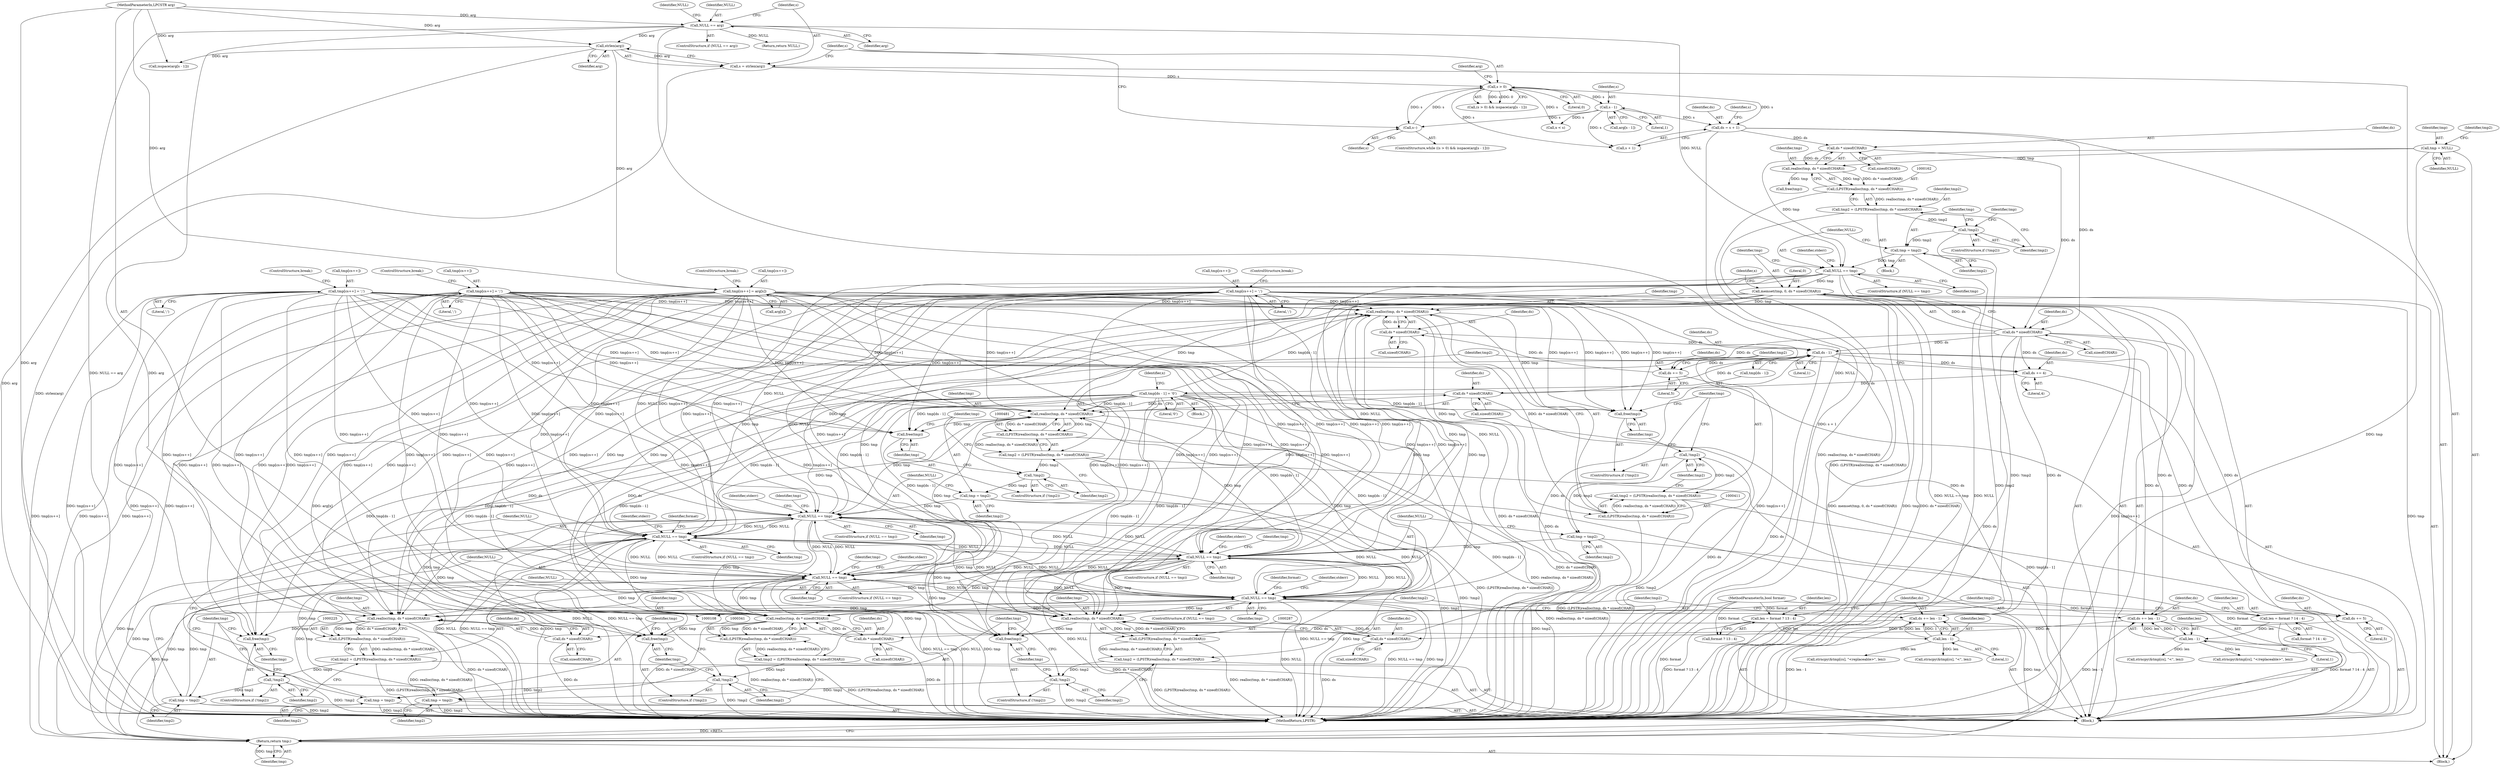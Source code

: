 digraph "0_FreeRDP_fc80ab45621bd966f70594c0b7393ec005a94007@API" {
"1000412" [label="(Call,realloc(tmp, ds * sizeof(CHAR)))"];
"1000539" [label="(Call,tmp[cs++] = arg[x])"];
"1000136" [label="(Call,strlen(arg))"];
"1000129" [label="(Call,NULL == arg)"];
"1000109" [label="(MethodParameterIn,LPCSTR arg)"];
"1000397" [label="(Call,tmp[cs++] = ';')"];
"1000467" [label="(Call,tmp[cs++] = ';')"];
"1000188" [label="(Call,memset(tmp, 0, ds * sizeof(CHAR)))"];
"1000178" [label="(Call,NULL == tmp)"];
"1000113" [label="(Call,tmp = NULL)"];
"1000174" [label="(Call,tmp = tmp2)"];
"1000170" [label="(Call,!tmp2)"];
"1000159" [label="(Call,tmp2 = (LPSTR)realloc(tmp, ds * sizeof(CHAR)))"];
"1000161" [label="(Call,(LPSTR)realloc(tmp, ds * sizeof(CHAR)))"];
"1000163" [label="(Call,realloc(tmp, ds * sizeof(CHAR)))"];
"1000165" [label="(Call,ds * sizeof(CHAR))"];
"1000151" [label="(Call,ds = s + 1)"];
"1000140" [label="(Call,s > 0)"];
"1000134" [label="(Call,s = strlen(arg))"];
"1000149" [label="(Call,s--)"];
"1000146" [label="(Call,s - 1)"];
"1000191" [label="(Call,ds * sizeof(CHAR))"];
"1000303" [label="(Call,NULL == tmp)"];
"1000427" [label="(Call,NULL == tmp)"];
"1000357" [label="(Call,NULL == tmp)"];
"1000241" [label="(Call,NULL == tmp)"];
"1000497" [label="(Call,NULL == tmp)"];
"1000493" [label="(Call,tmp = tmp2)"];
"1000489" [label="(Call,!tmp2)"];
"1000478" [label="(Call,tmp2 = (LPSTR)realloc(tmp, ds * sizeof(CHAR)))"];
"1000480" [label="(Call,(LPSTR)realloc(tmp, ds * sizeof(CHAR)))"];
"1000482" [label="(Call,realloc(tmp, ds * sizeof(CHAR)))"];
"1000531" [label="(Call,tmp[cs++] = ';')"];
"1000548" [label="(Call,tmp[ds - 1] = '\0')"];
"1000484" [label="(Call,ds * sizeof(CHAR))"];
"1000475" [label="(Call,ds += 4)"];
"1000551" [label="(Call,ds - 1)"];
"1000290" [label="(Call,ds * sizeof(CHAR))"];
"1000279" [label="(Call,ds += len - 1)"];
"1000281" [label="(Call,len - 1)"];
"1000273" [label="(Call,len = format ? 14 : 4)"];
"1000110" [label="(MethodParameterIn,bool format)"];
"1000228" [label="(Call,ds * sizeof(CHAR))"];
"1000217" [label="(Call,ds += len - 1)"];
"1000219" [label="(Call,len - 1)"];
"1000211" [label="(Call,len = format ? 13 : 4)"];
"1000414" [label="(Call,ds * sizeof(CHAR))"];
"1000405" [label="(Call,ds += 5)"];
"1000344" [label="(Call,ds * sizeof(CHAR))"];
"1000335" [label="(Call,ds += 5)"];
"1000237" [label="(Call,tmp = tmp2)"];
"1000233" [label="(Call,!tmp2)"];
"1000222" [label="(Call,tmp2 = (LPSTR)realloc(tmp, ds * sizeof(CHAR)))"];
"1000224" [label="(Call,(LPSTR)realloc(tmp, ds * sizeof(CHAR)))"];
"1000226" [label="(Call,realloc(tmp, ds * sizeof(CHAR)))"];
"1000353" [label="(Call,tmp = tmp2)"];
"1000349" [label="(Call,!tmp2)"];
"1000338" [label="(Call,tmp2 = (LPSTR)realloc(tmp, ds * sizeof(CHAR)))"];
"1000340" [label="(Call,(LPSTR)realloc(tmp, ds * sizeof(CHAR)))"];
"1000342" [label="(Call,realloc(tmp, ds * sizeof(CHAR)))"];
"1000423" [label="(Call,tmp = tmp2)"];
"1000419" [label="(Call,!tmp2)"];
"1000408" [label="(Call,tmp2 = (LPSTR)realloc(tmp, ds * sizeof(CHAR)))"];
"1000410" [label="(Call,(LPSTR)realloc(tmp, ds * sizeof(CHAR)))"];
"1000412" [label="(Call,realloc(tmp, ds * sizeof(CHAR)))"];
"1000299" [label="(Call,tmp = tmp2)"];
"1000295" [label="(Call,!tmp2)"];
"1000284" [label="(Call,tmp2 = (LPSTR)realloc(tmp, ds * sizeof(CHAR)))"];
"1000286" [label="(Call,(LPSTR)realloc(tmp, ds * sizeof(CHAR)))"];
"1000288" [label="(Call,realloc(tmp, ds * sizeof(CHAR)))"];
"1000421" [label="(Call,free(tmp))"];
"1000555" [label="(Return,return tmp;)"];
"1000491" [label="(Call,free(tmp))"];
"1000351" [label="(Call,free(tmp))"];
"1000297" [label="(Call,free(tmp))"];
"1000235" [label="(Call,free(tmp))"];
"1000283" [label="(Literal,1)"];
"1000133" [label="(Identifier,NULL)"];
"1000204" [label="(Block,)"];
"1000224" [label="(Call,(LPSTR)realloc(tmp, ds * sizeof(CHAR)))"];
"1000227" [label="(Identifier,tmp)"];
"1000177" [label="(ControlStructure,if (NULL == tmp))"];
"1000241" [label="(Call,NULL == tmp)"];
"1000226" [label="(Call,realloc(tmp, ds * sizeof(CHAR)))"];
"1000359" [label="(Identifier,tmp)"];
"1000275" [label="(Call,format ? 14 : 4)"];
"1000491" [label="(Call,free(tmp))"];
"1000137" [label="(Identifier,arg)"];
"1000279" [label="(Call,ds += len - 1)"];
"1000544" [label="(Call,arg[x])"];
"1000420" [label="(Identifier,tmp2)"];
"1000134" [label="(Call,s = strlen(arg))"];
"1000118" [label="(Identifier,tmp2)"];
"1000252" [label="(Identifier,format)"];
"1000536" [label="(Literal,';')"];
"1000416" [label="(Call,sizeof(CHAR))"];
"1000203" [label="(Identifier,x)"];
"1000492" [label="(Identifier,tmp)"];
"1000406" [label="(Identifier,ds)"];
"1000166" [label="(Identifier,ds)"];
"1000484" [label="(Call,ds * sizeof(CHAR))"];
"1000552" [label="(Identifier,ds)"];
"1000357" [label="(Call,NULL == tmp)"];
"1000335" [label="(Call,ds += 5)"];
"1000129" [label="(Call,NULL == arg)"];
"1000369" [label="(Identifier,tmp)"];
"1000547" [label="(ControlStructure,break;)"];
"1000183" [label="(Identifier,stderr)"];
"1000472" [label="(Literal,';')"];
"1000498" [label="(Identifier,NULL)"];
"1000302" [label="(ControlStructure,if (NULL == tmp))"];
"1000428" [label="(Identifier,NULL)"];
"1000548" [label="(Call,tmp[ds - 1] = '\0')"];
"1000213" [label="(Call,format ? 13 : 4)"];
"1000233" [label="(Call,!tmp2)"];
"1000135" [label="(Identifier,s)"];
"1000405" [label="(Call,ds += 5)"];
"1000301" [label="(Identifier,tmp2)"];
"1000432" [label="(Identifier,stderr)"];
"1000473" [label="(ControlStructure,break;)"];
"1000139" [label="(Call,(s > 0) && isspace(arg[s - 1]))"];
"1000553" [label="(Literal,1)"];
"1000175" [label="(Identifier,tmp)"];
"1000497" [label="(Call,NULL == tmp)"];
"1000362" [label="(Identifier,stderr)"];
"1000180" [label="(Identifier,tmp)"];
"1000298" [label="(Identifier,tmp)"];
"1000297" [label="(Call,free(tmp))"];
"1000109" [label="(MethodParameterIn,LPCSTR arg)"];
"1000132" [label="(Return,return NULL;)"];
"1000308" [label="(Identifier,stderr)"];
"1000188" [label="(Call,memset(tmp, 0, ds * sizeof(CHAR)))"];
"1000172" [label="(Call,free(tmp))"];
"1000426" [label="(ControlStructure,if (NULL == tmp))"];
"1000246" [label="(Identifier,stderr)"];
"1000179" [label="(Identifier,NULL)"];
"1000486" [label="(Call,sizeof(CHAR))"];
"1000355" [label="(Identifier,tmp2)"];
"1000131" [label="(Identifier,arg)"];
"1000222" [label="(Call,tmp2 = (LPSTR)realloc(tmp, ds * sizeof(CHAR)))"];
"1000339" [label="(Identifier,tmp2)"];
"1000199" [label="(Call,x < s)"];
"1000423" [label="(Call,tmp = tmp2)"];
"1000165" [label="(Call,ds * sizeof(CHAR))"];
"1000209" [label="(Block,)"];
"1000173" [label="(Identifier,tmp)"];
"1000299" [label="(Call,tmp = tmp2)"];
"1000496" [label="(ControlStructure,if (NULL == tmp))"];
"1000336" [label="(Identifier,ds)"];
"1000418" [label="(ControlStructure,if (!tmp2))"];
"1000480" [label="(Call,(LPSTR)realloc(tmp, ds * sizeof(CHAR)))"];
"1000286" [label="(Call,(LPSTR)realloc(tmp, ds * sizeof(CHAR)))"];
"1000152" [label="(Identifier,ds)"];
"1000253" [label="(Call,strncpy(&tmp[cs], \"<replaceable>\", len))"];
"1000115" [label="(Identifier,NULL)"];
"1000424" [label="(Identifier,tmp)"];
"1000212" [label="(Identifier,len)"];
"1000230" [label="(Call,sizeof(CHAR))"];
"1000429" [label="(Identifier,tmp)"];
"1000159" [label="(Call,tmp2 = (LPSTR)realloc(tmp, ds * sizeof(CHAR)))"];
"1000191" [label="(Call,ds * sizeof(CHAR))"];
"1000140" [label="(Call,s > 0)"];
"1000439" [label="(Identifier,tmp)"];
"1000537" [label="(ControlStructure,break;)"];
"1000261" [label="(Call,strncpy(&tmp[cs], \"&lt;\", len))"];
"1000217" [label="(Call,ds += len - 1)"];
"1000485" [label="(Identifier,ds)"];
"1000138" [label="(ControlStructure,while ((s > 0) && isspace(arg[s - 1])))"];
"1000157" [label="(Identifier,s)"];
"1000554" [label="(Literal,'\0')"];
"1000415" [label="(Identifier,ds)"];
"1000410" [label="(Call,(LPSTR)realloc(tmp, ds * sizeof(CHAR)))"];
"1000144" [label="(Call,arg[s - 1])"];
"1000229" [label="(Identifier,ds)"];
"1000345" [label="(Identifier,ds)"];
"1000419" [label="(Call,!tmp2)"];
"1000189" [label="(Identifier,tmp)"];
"1000555" [label="(Return,return tmp;)"];
"1000235" [label="(Call,free(tmp))"];
"1000323" [label="(Call,strncpy(&tmp[cs], \"&lt;\", len))"];
"1000352" [label="(Identifier,tmp)"];
"1000242" [label="(Identifier,NULL)"];
"1000284" [label="(Call,tmp2 = (LPSTR)realloc(tmp, ds * sizeof(CHAR)))"];
"1000282" [label="(Identifier,len)"];
"1000148" [label="(Literal,1)"];
"1000228" [label="(Call,ds * sizeof(CHAR))"];
"1000153" [label="(Call,s + 1)"];
"1000350" [label="(Identifier,tmp2)"];
"1000303" [label="(Call,NULL == tmp)"];
"1000300" [label="(Identifier,tmp)"];
"1000412" [label="(Call,realloc(tmp, ds * sizeof(CHAR)))"];
"1000232" [label="(ControlStructure,if (!tmp2))"];
"1000305" [label="(Identifier,tmp)"];
"1000549" [label="(Call,tmp[ds - 1])"];
"1000427" [label="(Call,NULL == tmp)"];
"1000540" [label="(Call,tmp[cs++])"];
"1000151" [label="(Call,ds = s + 1)"];
"1000169" [label="(ControlStructure,if (!tmp2))"];
"1000493" [label="(Call,tmp = tmp2)"];
"1000143" [label="(Call,isspace(arg[s - 1]))"];
"1000190" [label="(Literal,0)"];
"1000161" [label="(Call,(LPSTR)realloc(tmp, ds * sizeof(CHAR)))"];
"1000532" [label="(Call,tmp[cs++])"];
"1000409" [label="(Identifier,tmp2)"];
"1000114" [label="(Identifier,tmp)"];
"1000488" [label="(ControlStructure,if (!tmp2))"];
"1000476" [label="(Identifier,ds)"];
"1000499" [label="(Identifier,tmp)"];
"1000291" [label="(Identifier,ds)"];
"1000285" [label="(Identifier,tmp2)"];
"1000141" [label="(Identifier,s)"];
"1000343" [label="(Identifier,tmp)"];
"1000342" [label="(Call,realloc(tmp, ds * sizeof(CHAR)))"];
"1000314" [label="(Identifier,format)"];
"1000557" [label="(MethodReturn,LPSTR)"];
"1000337" [label="(Literal,5)"];
"1000142" [label="(Literal,0)"];
"1000292" [label="(Call,sizeof(CHAR))"];
"1000110" [label="(MethodParameterIn,bool format)"];
"1000489" [label="(Call,!tmp2)"];
"1000240" [label="(ControlStructure,if (NULL == tmp))"];
"1000344" [label="(Call,ds * sizeof(CHAR))"];
"1000531" [label="(Call,tmp[cs++] = ';')"];
"1000315" [label="(Call,strncpy(&tmp[cs], \"</replaceable>\", len))"];
"1000211" [label="(Call,len = format ? 13 : 4)"];
"1000197" [label="(Identifier,x)"];
"1000475" [label="(Call,ds += 4)"];
"1000234" [label="(Identifier,tmp2)"];
"1000468" [label="(Call,tmp[cs++])"];
"1000176" [label="(Identifier,tmp2)"];
"1000478" [label="(Call,tmp2 = (LPSTR)realloc(tmp, ds * sizeof(CHAR)))"];
"1000407" [label="(Literal,5)"];
"1000170" [label="(Call,!tmp2)"];
"1000146" [label="(Call,s - 1)"];
"1000351" [label="(Call,free(tmp))"];
"1000290" [label="(Call,ds * sizeof(CHAR))"];
"1000494" [label="(Identifier,tmp)"];
"1000490" [label="(Identifier,tmp2)"];
"1000483" [label="(Identifier,tmp)"];
"1000158" [label="(Block,)"];
"1000346" [label="(Call,sizeof(CHAR))"];
"1000502" [label="(Identifier,stderr)"];
"1000479" [label="(Identifier,tmp2)"];
"1000163" [label="(Call,realloc(tmp, ds * sizeof(CHAR)))"];
"1000149" [label="(Call,s--)"];
"1000238" [label="(Identifier,tmp)"];
"1000539" [label="(Call,tmp[cs++] = arg[x])"];
"1000349" [label="(Call,!tmp2)"];
"1000223" [label="(Identifier,tmp2)"];
"1000304" [label="(Identifier,NULL)"];
"1000467" [label="(Call,tmp[cs++] = ';')"];
"1000495" [label="(Identifier,tmp2)"];
"1000147" [label="(Identifier,s)"];
"1000193" [label="(Call,sizeof(CHAR))"];
"1000414" [label="(Call,ds * sizeof(CHAR))"];
"1000294" [label="(ControlStructure,if (!tmp2))"];
"1000288" [label="(Call,realloc(tmp, ds * sizeof(CHAR)))"];
"1000338" [label="(Call,tmp2 = (LPSTR)realloc(tmp, ds * sizeof(CHAR)))"];
"1000192" [label="(Identifier,ds)"];
"1000289" [label="(Identifier,tmp)"];
"1000239" [label="(Identifier,tmp2)"];
"1000477" [label="(Literal,4)"];
"1000280" [label="(Identifier,ds)"];
"1000128" [label="(ControlStructure,if (NULL == arg))"];
"1000348" [label="(ControlStructure,if (!tmp2))"];
"1000220" [label="(Identifier,len)"];
"1000150" [label="(Identifier,s)"];
"1000218" [label="(Identifier,ds)"];
"1000509" [label="(Identifier,tmp)"];
"1000295" [label="(Call,!tmp2)"];
"1000296" [label="(Identifier,tmp2)"];
"1000354" [label="(Identifier,tmp)"];
"1000164" [label="(Identifier,tmp)"];
"1000174" [label="(Call,tmp = tmp2)"];
"1000219" [label="(Call,len - 1)"];
"1000145" [label="(Identifier,arg)"];
"1000171" [label="(Identifier,tmp2)"];
"1000408" [label="(Call,tmp2 = (LPSTR)realloc(tmp, ds * sizeof(CHAR)))"];
"1000397" [label="(Call,tmp[cs++] = ';')"];
"1000130" [label="(Identifier,NULL)"];
"1000178" [label="(Call,NULL == tmp)"];
"1000281" [label="(Call,len - 1)"];
"1000402" [label="(Literal,';')"];
"1000236" [label="(Identifier,tmp)"];
"1000413" [label="(Identifier,tmp)"];
"1000273" [label="(Call,len = format ? 14 : 4)"];
"1000356" [label="(ControlStructure,if (NULL == tmp))"];
"1000111" [label="(Block,)"];
"1000358" [label="(Identifier,NULL)"];
"1000221" [label="(Literal,1)"];
"1000425" [label="(Identifier,tmp2)"];
"1000237" [label="(Call,tmp = tmp2)"];
"1000482" [label="(Call,realloc(tmp, ds * sizeof(CHAR)))"];
"1000551" [label="(Call,ds - 1)"];
"1000556" [label="(Identifier,tmp)"];
"1000113" [label="(Call,tmp = NULL)"];
"1000243" [label="(Identifier,tmp)"];
"1000340" [label="(Call,(LPSTR)realloc(tmp, ds * sizeof(CHAR)))"];
"1000421" [label="(Call,free(tmp))"];
"1000398" [label="(Call,tmp[cs++])"];
"1000422" [label="(Identifier,tmp)"];
"1000160" [label="(Identifier,tmp2)"];
"1000353" [label="(Call,tmp = tmp2)"];
"1000167" [label="(Call,sizeof(CHAR))"];
"1000403" [label="(ControlStructure,break;)"];
"1000274" [label="(Identifier,len)"];
"1000136" [label="(Call,strlen(arg))"];
"1000412" -> "1000410"  [label="AST: "];
"1000412" -> "1000414"  [label="CFG: "];
"1000413" -> "1000412"  [label="AST: "];
"1000414" -> "1000412"  [label="AST: "];
"1000410" -> "1000412"  [label="CFG: "];
"1000412" -> "1000557"  [label="DDG: ds * sizeof(CHAR)"];
"1000412" -> "1000410"  [label="DDG: tmp"];
"1000412" -> "1000410"  [label="DDG: ds * sizeof(CHAR)"];
"1000539" -> "1000412"  [label="DDG: tmp[cs++]"];
"1000397" -> "1000412"  [label="DDG: tmp[cs++]"];
"1000467" -> "1000412"  [label="DDG: tmp[cs++]"];
"1000188" -> "1000412"  [label="DDG: tmp"];
"1000303" -> "1000412"  [label="DDG: tmp"];
"1000497" -> "1000412"  [label="DDG: tmp"];
"1000427" -> "1000412"  [label="DDG: tmp"];
"1000241" -> "1000412"  [label="DDG: tmp"];
"1000357" -> "1000412"  [label="DDG: tmp"];
"1000531" -> "1000412"  [label="DDG: tmp[cs++]"];
"1000548" -> "1000412"  [label="DDG: tmp[ds - 1]"];
"1000414" -> "1000412"  [label="DDG: ds"];
"1000412" -> "1000421"  [label="DDG: tmp"];
"1000539" -> "1000209"  [label="AST: "];
"1000539" -> "1000544"  [label="CFG: "];
"1000540" -> "1000539"  [label="AST: "];
"1000544" -> "1000539"  [label="AST: "];
"1000547" -> "1000539"  [label="CFG: "];
"1000539" -> "1000557"  [label="DDG: tmp[cs++]"];
"1000539" -> "1000557"  [label="DDG: arg[x]"];
"1000539" -> "1000226"  [label="DDG: tmp[cs++]"];
"1000539" -> "1000235"  [label="DDG: tmp[cs++]"];
"1000539" -> "1000241"  [label="DDG: tmp[cs++]"];
"1000539" -> "1000288"  [label="DDG: tmp[cs++]"];
"1000539" -> "1000297"  [label="DDG: tmp[cs++]"];
"1000539" -> "1000303"  [label="DDG: tmp[cs++]"];
"1000539" -> "1000342"  [label="DDG: tmp[cs++]"];
"1000539" -> "1000351"  [label="DDG: tmp[cs++]"];
"1000539" -> "1000357"  [label="DDG: tmp[cs++]"];
"1000539" -> "1000421"  [label="DDG: tmp[cs++]"];
"1000539" -> "1000427"  [label="DDG: tmp[cs++]"];
"1000539" -> "1000482"  [label="DDG: tmp[cs++]"];
"1000539" -> "1000491"  [label="DDG: tmp[cs++]"];
"1000539" -> "1000497"  [label="DDG: tmp[cs++]"];
"1000136" -> "1000539"  [label="DDG: arg"];
"1000109" -> "1000539"  [label="DDG: arg"];
"1000539" -> "1000555"  [label="DDG: tmp[cs++]"];
"1000136" -> "1000134"  [label="AST: "];
"1000136" -> "1000137"  [label="CFG: "];
"1000137" -> "1000136"  [label="AST: "];
"1000134" -> "1000136"  [label="CFG: "];
"1000136" -> "1000557"  [label="DDG: arg"];
"1000136" -> "1000134"  [label="DDG: arg"];
"1000129" -> "1000136"  [label="DDG: arg"];
"1000109" -> "1000136"  [label="DDG: arg"];
"1000136" -> "1000143"  [label="DDG: arg"];
"1000129" -> "1000128"  [label="AST: "];
"1000129" -> "1000131"  [label="CFG: "];
"1000130" -> "1000129"  [label="AST: "];
"1000131" -> "1000129"  [label="AST: "];
"1000133" -> "1000129"  [label="CFG: "];
"1000135" -> "1000129"  [label="CFG: "];
"1000129" -> "1000557"  [label="DDG: NULL"];
"1000129" -> "1000557"  [label="DDG: NULL == arg"];
"1000129" -> "1000557"  [label="DDG: arg"];
"1000109" -> "1000129"  [label="DDG: arg"];
"1000129" -> "1000132"  [label="DDG: NULL"];
"1000129" -> "1000178"  [label="DDG: NULL"];
"1000109" -> "1000108"  [label="AST: "];
"1000109" -> "1000557"  [label="DDG: arg"];
"1000109" -> "1000143"  [label="DDG: arg"];
"1000397" -> "1000209"  [label="AST: "];
"1000397" -> "1000402"  [label="CFG: "];
"1000398" -> "1000397"  [label="AST: "];
"1000402" -> "1000397"  [label="AST: "];
"1000403" -> "1000397"  [label="CFG: "];
"1000397" -> "1000557"  [label="DDG: tmp[cs++]"];
"1000397" -> "1000226"  [label="DDG: tmp[cs++]"];
"1000397" -> "1000235"  [label="DDG: tmp[cs++]"];
"1000397" -> "1000241"  [label="DDG: tmp[cs++]"];
"1000397" -> "1000288"  [label="DDG: tmp[cs++]"];
"1000397" -> "1000297"  [label="DDG: tmp[cs++]"];
"1000397" -> "1000303"  [label="DDG: tmp[cs++]"];
"1000397" -> "1000342"  [label="DDG: tmp[cs++]"];
"1000397" -> "1000351"  [label="DDG: tmp[cs++]"];
"1000397" -> "1000357"  [label="DDG: tmp[cs++]"];
"1000397" -> "1000421"  [label="DDG: tmp[cs++]"];
"1000397" -> "1000427"  [label="DDG: tmp[cs++]"];
"1000397" -> "1000482"  [label="DDG: tmp[cs++]"];
"1000397" -> "1000491"  [label="DDG: tmp[cs++]"];
"1000397" -> "1000497"  [label="DDG: tmp[cs++]"];
"1000397" -> "1000555"  [label="DDG: tmp[cs++]"];
"1000467" -> "1000209"  [label="AST: "];
"1000467" -> "1000472"  [label="CFG: "];
"1000468" -> "1000467"  [label="AST: "];
"1000472" -> "1000467"  [label="AST: "];
"1000473" -> "1000467"  [label="CFG: "];
"1000467" -> "1000557"  [label="DDG: tmp[cs++]"];
"1000467" -> "1000226"  [label="DDG: tmp[cs++]"];
"1000467" -> "1000235"  [label="DDG: tmp[cs++]"];
"1000467" -> "1000241"  [label="DDG: tmp[cs++]"];
"1000467" -> "1000288"  [label="DDG: tmp[cs++]"];
"1000467" -> "1000297"  [label="DDG: tmp[cs++]"];
"1000467" -> "1000303"  [label="DDG: tmp[cs++]"];
"1000467" -> "1000342"  [label="DDG: tmp[cs++]"];
"1000467" -> "1000351"  [label="DDG: tmp[cs++]"];
"1000467" -> "1000357"  [label="DDG: tmp[cs++]"];
"1000467" -> "1000421"  [label="DDG: tmp[cs++]"];
"1000467" -> "1000427"  [label="DDG: tmp[cs++]"];
"1000467" -> "1000482"  [label="DDG: tmp[cs++]"];
"1000467" -> "1000491"  [label="DDG: tmp[cs++]"];
"1000467" -> "1000497"  [label="DDG: tmp[cs++]"];
"1000467" -> "1000555"  [label="DDG: tmp[cs++]"];
"1000188" -> "1000111"  [label="AST: "];
"1000188" -> "1000191"  [label="CFG: "];
"1000189" -> "1000188"  [label="AST: "];
"1000190" -> "1000188"  [label="AST: "];
"1000191" -> "1000188"  [label="AST: "];
"1000197" -> "1000188"  [label="CFG: "];
"1000188" -> "1000557"  [label="DDG: memset(tmp, 0, ds * sizeof(CHAR))"];
"1000188" -> "1000557"  [label="DDG: tmp"];
"1000188" -> "1000557"  [label="DDG: ds * sizeof(CHAR)"];
"1000178" -> "1000188"  [label="DDG: tmp"];
"1000191" -> "1000188"  [label="DDG: ds"];
"1000188" -> "1000226"  [label="DDG: tmp"];
"1000188" -> "1000288"  [label="DDG: tmp"];
"1000188" -> "1000342"  [label="DDG: tmp"];
"1000188" -> "1000482"  [label="DDG: tmp"];
"1000188" -> "1000555"  [label="DDG: tmp"];
"1000178" -> "1000177"  [label="AST: "];
"1000178" -> "1000180"  [label="CFG: "];
"1000179" -> "1000178"  [label="AST: "];
"1000180" -> "1000178"  [label="AST: "];
"1000183" -> "1000178"  [label="CFG: "];
"1000189" -> "1000178"  [label="CFG: "];
"1000178" -> "1000557"  [label="DDG: NULL == tmp"];
"1000178" -> "1000557"  [label="DDG: NULL"];
"1000113" -> "1000178"  [label="DDG: tmp"];
"1000174" -> "1000178"  [label="DDG: tmp"];
"1000178" -> "1000241"  [label="DDG: NULL"];
"1000178" -> "1000303"  [label="DDG: NULL"];
"1000178" -> "1000357"  [label="DDG: NULL"];
"1000178" -> "1000427"  [label="DDG: NULL"];
"1000178" -> "1000497"  [label="DDG: NULL"];
"1000113" -> "1000111"  [label="AST: "];
"1000113" -> "1000115"  [label="CFG: "];
"1000114" -> "1000113"  [label="AST: "];
"1000115" -> "1000113"  [label="AST: "];
"1000118" -> "1000113"  [label="CFG: "];
"1000113" -> "1000557"  [label="DDG: tmp"];
"1000113" -> "1000163"  [label="DDG: tmp"];
"1000174" -> "1000158"  [label="AST: "];
"1000174" -> "1000176"  [label="CFG: "];
"1000175" -> "1000174"  [label="AST: "];
"1000176" -> "1000174"  [label="AST: "];
"1000179" -> "1000174"  [label="CFG: "];
"1000174" -> "1000557"  [label="DDG: tmp2"];
"1000170" -> "1000174"  [label="DDG: tmp2"];
"1000170" -> "1000169"  [label="AST: "];
"1000170" -> "1000171"  [label="CFG: "];
"1000171" -> "1000170"  [label="AST: "];
"1000173" -> "1000170"  [label="CFG: "];
"1000175" -> "1000170"  [label="CFG: "];
"1000170" -> "1000557"  [label="DDG: !tmp2"];
"1000159" -> "1000170"  [label="DDG: tmp2"];
"1000159" -> "1000158"  [label="AST: "];
"1000159" -> "1000161"  [label="CFG: "];
"1000160" -> "1000159"  [label="AST: "];
"1000161" -> "1000159"  [label="AST: "];
"1000171" -> "1000159"  [label="CFG: "];
"1000159" -> "1000557"  [label="DDG: (LPSTR)realloc(tmp, ds * sizeof(CHAR))"];
"1000161" -> "1000159"  [label="DDG: realloc(tmp, ds * sizeof(CHAR))"];
"1000161" -> "1000163"  [label="CFG: "];
"1000162" -> "1000161"  [label="AST: "];
"1000163" -> "1000161"  [label="AST: "];
"1000161" -> "1000557"  [label="DDG: realloc(tmp, ds * sizeof(CHAR))"];
"1000163" -> "1000161"  [label="DDG: tmp"];
"1000163" -> "1000161"  [label="DDG: ds * sizeof(CHAR)"];
"1000163" -> "1000165"  [label="CFG: "];
"1000164" -> "1000163"  [label="AST: "];
"1000165" -> "1000163"  [label="AST: "];
"1000165" -> "1000163"  [label="DDG: ds"];
"1000163" -> "1000172"  [label="DDG: tmp"];
"1000165" -> "1000167"  [label="CFG: "];
"1000166" -> "1000165"  [label="AST: "];
"1000167" -> "1000165"  [label="AST: "];
"1000151" -> "1000165"  [label="DDG: ds"];
"1000165" -> "1000191"  [label="DDG: ds"];
"1000151" -> "1000111"  [label="AST: "];
"1000151" -> "1000153"  [label="CFG: "];
"1000152" -> "1000151"  [label="AST: "];
"1000153" -> "1000151"  [label="AST: "];
"1000157" -> "1000151"  [label="CFG: "];
"1000151" -> "1000557"  [label="DDG: s + 1"];
"1000140" -> "1000151"  [label="DDG: s"];
"1000146" -> "1000151"  [label="DDG: s"];
"1000151" -> "1000191"  [label="DDG: ds"];
"1000140" -> "1000139"  [label="AST: "];
"1000140" -> "1000142"  [label="CFG: "];
"1000141" -> "1000140"  [label="AST: "];
"1000142" -> "1000140"  [label="AST: "];
"1000145" -> "1000140"  [label="CFG: "];
"1000139" -> "1000140"  [label="CFG: "];
"1000140" -> "1000139"  [label="DDG: s"];
"1000140" -> "1000139"  [label="DDG: 0"];
"1000134" -> "1000140"  [label="DDG: s"];
"1000149" -> "1000140"  [label="DDG: s"];
"1000140" -> "1000146"  [label="DDG: s"];
"1000140" -> "1000149"  [label="DDG: s"];
"1000140" -> "1000153"  [label="DDG: s"];
"1000140" -> "1000199"  [label="DDG: s"];
"1000134" -> "1000111"  [label="AST: "];
"1000135" -> "1000134"  [label="AST: "];
"1000141" -> "1000134"  [label="CFG: "];
"1000134" -> "1000557"  [label="DDG: strlen(arg)"];
"1000149" -> "1000138"  [label="AST: "];
"1000149" -> "1000150"  [label="CFG: "];
"1000150" -> "1000149"  [label="AST: "];
"1000141" -> "1000149"  [label="CFG: "];
"1000146" -> "1000149"  [label="DDG: s"];
"1000146" -> "1000144"  [label="AST: "];
"1000146" -> "1000148"  [label="CFG: "];
"1000147" -> "1000146"  [label="AST: "];
"1000148" -> "1000146"  [label="AST: "];
"1000144" -> "1000146"  [label="CFG: "];
"1000146" -> "1000153"  [label="DDG: s"];
"1000146" -> "1000199"  [label="DDG: s"];
"1000191" -> "1000193"  [label="CFG: "];
"1000192" -> "1000191"  [label="AST: "];
"1000193" -> "1000191"  [label="AST: "];
"1000191" -> "1000557"  [label="DDG: ds"];
"1000191" -> "1000217"  [label="DDG: ds"];
"1000191" -> "1000279"  [label="DDG: ds"];
"1000191" -> "1000335"  [label="DDG: ds"];
"1000191" -> "1000405"  [label="DDG: ds"];
"1000191" -> "1000475"  [label="DDG: ds"];
"1000191" -> "1000551"  [label="DDG: ds"];
"1000303" -> "1000302"  [label="AST: "];
"1000303" -> "1000305"  [label="CFG: "];
"1000304" -> "1000303"  [label="AST: "];
"1000305" -> "1000303"  [label="AST: "];
"1000308" -> "1000303"  [label="CFG: "];
"1000314" -> "1000303"  [label="CFG: "];
"1000303" -> "1000557"  [label="DDG: NULL"];
"1000303" -> "1000557"  [label="DDG: NULL == tmp"];
"1000303" -> "1000557"  [label="DDG: tmp"];
"1000303" -> "1000226"  [label="DDG: tmp"];
"1000303" -> "1000241"  [label="DDG: NULL"];
"1000303" -> "1000288"  [label="DDG: tmp"];
"1000427" -> "1000303"  [label="DDG: NULL"];
"1000357" -> "1000303"  [label="DDG: NULL"];
"1000241" -> "1000303"  [label="DDG: NULL"];
"1000497" -> "1000303"  [label="DDG: NULL"];
"1000299" -> "1000303"  [label="DDG: tmp"];
"1000531" -> "1000303"  [label="DDG: tmp[cs++]"];
"1000548" -> "1000303"  [label="DDG: tmp[ds - 1]"];
"1000303" -> "1000342"  [label="DDG: tmp"];
"1000303" -> "1000357"  [label="DDG: NULL"];
"1000303" -> "1000427"  [label="DDG: NULL"];
"1000303" -> "1000482"  [label="DDG: tmp"];
"1000303" -> "1000497"  [label="DDG: NULL"];
"1000303" -> "1000555"  [label="DDG: tmp"];
"1000427" -> "1000426"  [label="AST: "];
"1000427" -> "1000429"  [label="CFG: "];
"1000428" -> "1000427"  [label="AST: "];
"1000429" -> "1000427"  [label="AST: "];
"1000432" -> "1000427"  [label="CFG: "];
"1000439" -> "1000427"  [label="CFG: "];
"1000427" -> "1000557"  [label="DDG: NULL"];
"1000427" -> "1000557"  [label="DDG: NULL == tmp"];
"1000427" -> "1000557"  [label="DDG: tmp"];
"1000427" -> "1000226"  [label="DDG: tmp"];
"1000427" -> "1000241"  [label="DDG: NULL"];
"1000427" -> "1000288"  [label="DDG: tmp"];
"1000427" -> "1000342"  [label="DDG: tmp"];
"1000427" -> "1000357"  [label="DDG: NULL"];
"1000357" -> "1000427"  [label="DDG: NULL"];
"1000241" -> "1000427"  [label="DDG: NULL"];
"1000497" -> "1000427"  [label="DDG: NULL"];
"1000423" -> "1000427"  [label="DDG: tmp"];
"1000531" -> "1000427"  [label="DDG: tmp[cs++]"];
"1000548" -> "1000427"  [label="DDG: tmp[ds - 1]"];
"1000427" -> "1000482"  [label="DDG: tmp"];
"1000427" -> "1000497"  [label="DDG: NULL"];
"1000427" -> "1000555"  [label="DDG: tmp"];
"1000357" -> "1000356"  [label="AST: "];
"1000357" -> "1000359"  [label="CFG: "];
"1000358" -> "1000357"  [label="AST: "];
"1000359" -> "1000357"  [label="AST: "];
"1000362" -> "1000357"  [label="CFG: "];
"1000369" -> "1000357"  [label="CFG: "];
"1000357" -> "1000557"  [label="DDG: NULL == tmp"];
"1000357" -> "1000557"  [label="DDG: NULL"];
"1000357" -> "1000557"  [label="DDG: tmp"];
"1000357" -> "1000226"  [label="DDG: tmp"];
"1000357" -> "1000241"  [label="DDG: NULL"];
"1000357" -> "1000288"  [label="DDG: tmp"];
"1000357" -> "1000342"  [label="DDG: tmp"];
"1000241" -> "1000357"  [label="DDG: NULL"];
"1000497" -> "1000357"  [label="DDG: NULL"];
"1000353" -> "1000357"  [label="DDG: tmp"];
"1000531" -> "1000357"  [label="DDG: tmp[cs++]"];
"1000548" -> "1000357"  [label="DDG: tmp[ds - 1]"];
"1000357" -> "1000482"  [label="DDG: tmp"];
"1000357" -> "1000497"  [label="DDG: NULL"];
"1000357" -> "1000555"  [label="DDG: tmp"];
"1000241" -> "1000240"  [label="AST: "];
"1000241" -> "1000243"  [label="CFG: "];
"1000242" -> "1000241"  [label="AST: "];
"1000243" -> "1000241"  [label="AST: "];
"1000246" -> "1000241"  [label="CFG: "];
"1000252" -> "1000241"  [label="CFG: "];
"1000241" -> "1000557"  [label="DDG: NULL"];
"1000241" -> "1000557"  [label="DDG: NULL == tmp"];
"1000241" -> "1000557"  [label="DDG: tmp"];
"1000241" -> "1000226"  [label="DDG: tmp"];
"1000497" -> "1000241"  [label="DDG: NULL"];
"1000237" -> "1000241"  [label="DDG: tmp"];
"1000531" -> "1000241"  [label="DDG: tmp[cs++]"];
"1000548" -> "1000241"  [label="DDG: tmp[ds - 1]"];
"1000241" -> "1000288"  [label="DDG: tmp"];
"1000241" -> "1000342"  [label="DDG: tmp"];
"1000241" -> "1000482"  [label="DDG: tmp"];
"1000241" -> "1000497"  [label="DDG: NULL"];
"1000241" -> "1000555"  [label="DDG: tmp"];
"1000497" -> "1000496"  [label="AST: "];
"1000497" -> "1000499"  [label="CFG: "];
"1000498" -> "1000497"  [label="AST: "];
"1000499" -> "1000497"  [label="AST: "];
"1000502" -> "1000497"  [label="CFG: "];
"1000509" -> "1000497"  [label="CFG: "];
"1000497" -> "1000557"  [label="DDG: NULL"];
"1000497" -> "1000557"  [label="DDG: NULL == tmp"];
"1000497" -> "1000557"  [label="DDG: tmp"];
"1000497" -> "1000226"  [label="DDG: tmp"];
"1000497" -> "1000288"  [label="DDG: tmp"];
"1000497" -> "1000342"  [label="DDG: tmp"];
"1000497" -> "1000482"  [label="DDG: tmp"];
"1000493" -> "1000497"  [label="DDG: tmp"];
"1000531" -> "1000497"  [label="DDG: tmp[cs++]"];
"1000548" -> "1000497"  [label="DDG: tmp[ds - 1]"];
"1000497" -> "1000555"  [label="DDG: tmp"];
"1000493" -> "1000209"  [label="AST: "];
"1000493" -> "1000495"  [label="CFG: "];
"1000494" -> "1000493"  [label="AST: "];
"1000495" -> "1000493"  [label="AST: "];
"1000498" -> "1000493"  [label="CFG: "];
"1000493" -> "1000557"  [label="DDG: tmp2"];
"1000489" -> "1000493"  [label="DDG: tmp2"];
"1000489" -> "1000488"  [label="AST: "];
"1000489" -> "1000490"  [label="CFG: "];
"1000490" -> "1000489"  [label="AST: "];
"1000492" -> "1000489"  [label="CFG: "];
"1000494" -> "1000489"  [label="CFG: "];
"1000489" -> "1000557"  [label="DDG: !tmp2"];
"1000478" -> "1000489"  [label="DDG: tmp2"];
"1000478" -> "1000209"  [label="AST: "];
"1000478" -> "1000480"  [label="CFG: "];
"1000479" -> "1000478"  [label="AST: "];
"1000480" -> "1000478"  [label="AST: "];
"1000490" -> "1000478"  [label="CFG: "];
"1000478" -> "1000557"  [label="DDG: (LPSTR)realloc(tmp, ds * sizeof(CHAR))"];
"1000480" -> "1000478"  [label="DDG: realloc(tmp, ds * sizeof(CHAR))"];
"1000480" -> "1000482"  [label="CFG: "];
"1000481" -> "1000480"  [label="AST: "];
"1000482" -> "1000480"  [label="AST: "];
"1000480" -> "1000557"  [label="DDG: realloc(tmp, ds * sizeof(CHAR))"];
"1000482" -> "1000480"  [label="DDG: tmp"];
"1000482" -> "1000480"  [label="DDG: ds * sizeof(CHAR)"];
"1000482" -> "1000484"  [label="CFG: "];
"1000483" -> "1000482"  [label="AST: "];
"1000484" -> "1000482"  [label="AST: "];
"1000482" -> "1000557"  [label="DDG: ds * sizeof(CHAR)"];
"1000531" -> "1000482"  [label="DDG: tmp[cs++]"];
"1000548" -> "1000482"  [label="DDG: tmp[ds - 1]"];
"1000484" -> "1000482"  [label="DDG: ds"];
"1000482" -> "1000491"  [label="DDG: tmp"];
"1000531" -> "1000209"  [label="AST: "];
"1000531" -> "1000536"  [label="CFG: "];
"1000532" -> "1000531"  [label="AST: "];
"1000536" -> "1000531"  [label="AST: "];
"1000537" -> "1000531"  [label="CFG: "];
"1000531" -> "1000557"  [label="DDG: tmp[cs++]"];
"1000531" -> "1000226"  [label="DDG: tmp[cs++]"];
"1000531" -> "1000235"  [label="DDG: tmp[cs++]"];
"1000531" -> "1000288"  [label="DDG: tmp[cs++]"];
"1000531" -> "1000297"  [label="DDG: tmp[cs++]"];
"1000531" -> "1000342"  [label="DDG: tmp[cs++]"];
"1000531" -> "1000351"  [label="DDG: tmp[cs++]"];
"1000531" -> "1000421"  [label="DDG: tmp[cs++]"];
"1000531" -> "1000491"  [label="DDG: tmp[cs++]"];
"1000531" -> "1000555"  [label="DDG: tmp[cs++]"];
"1000548" -> "1000204"  [label="AST: "];
"1000548" -> "1000554"  [label="CFG: "];
"1000549" -> "1000548"  [label="AST: "];
"1000554" -> "1000548"  [label="AST: "];
"1000203" -> "1000548"  [label="CFG: "];
"1000548" -> "1000557"  [label="DDG: tmp[ds - 1]"];
"1000548" -> "1000226"  [label="DDG: tmp[ds - 1]"];
"1000548" -> "1000235"  [label="DDG: tmp[ds - 1]"];
"1000548" -> "1000288"  [label="DDG: tmp[ds - 1]"];
"1000548" -> "1000297"  [label="DDG: tmp[ds - 1]"];
"1000548" -> "1000342"  [label="DDG: tmp[ds - 1]"];
"1000548" -> "1000351"  [label="DDG: tmp[ds - 1]"];
"1000548" -> "1000421"  [label="DDG: tmp[ds - 1]"];
"1000548" -> "1000491"  [label="DDG: tmp[ds - 1]"];
"1000548" -> "1000555"  [label="DDG: tmp[ds - 1]"];
"1000484" -> "1000486"  [label="CFG: "];
"1000485" -> "1000484"  [label="AST: "];
"1000486" -> "1000484"  [label="AST: "];
"1000484" -> "1000557"  [label="DDG: ds"];
"1000475" -> "1000484"  [label="DDG: ds"];
"1000484" -> "1000551"  [label="DDG: ds"];
"1000475" -> "1000209"  [label="AST: "];
"1000475" -> "1000477"  [label="CFG: "];
"1000476" -> "1000475"  [label="AST: "];
"1000477" -> "1000475"  [label="AST: "];
"1000479" -> "1000475"  [label="CFG: "];
"1000551" -> "1000475"  [label="DDG: ds"];
"1000551" -> "1000549"  [label="AST: "];
"1000551" -> "1000553"  [label="CFG: "];
"1000552" -> "1000551"  [label="AST: "];
"1000553" -> "1000551"  [label="AST: "];
"1000549" -> "1000551"  [label="CFG: "];
"1000551" -> "1000557"  [label="DDG: ds"];
"1000551" -> "1000217"  [label="DDG: ds"];
"1000551" -> "1000279"  [label="DDG: ds"];
"1000551" -> "1000335"  [label="DDG: ds"];
"1000551" -> "1000405"  [label="DDG: ds"];
"1000290" -> "1000551"  [label="DDG: ds"];
"1000228" -> "1000551"  [label="DDG: ds"];
"1000414" -> "1000551"  [label="DDG: ds"];
"1000344" -> "1000551"  [label="DDG: ds"];
"1000290" -> "1000288"  [label="AST: "];
"1000290" -> "1000292"  [label="CFG: "];
"1000291" -> "1000290"  [label="AST: "];
"1000292" -> "1000290"  [label="AST: "];
"1000288" -> "1000290"  [label="CFG: "];
"1000290" -> "1000557"  [label="DDG: ds"];
"1000290" -> "1000288"  [label="DDG: ds"];
"1000279" -> "1000290"  [label="DDG: ds"];
"1000279" -> "1000209"  [label="AST: "];
"1000279" -> "1000281"  [label="CFG: "];
"1000280" -> "1000279"  [label="AST: "];
"1000281" -> "1000279"  [label="AST: "];
"1000285" -> "1000279"  [label="CFG: "];
"1000279" -> "1000557"  [label="DDG: len - 1"];
"1000281" -> "1000279"  [label="DDG: len"];
"1000281" -> "1000279"  [label="DDG: 1"];
"1000281" -> "1000283"  [label="CFG: "];
"1000282" -> "1000281"  [label="AST: "];
"1000283" -> "1000281"  [label="AST: "];
"1000273" -> "1000281"  [label="DDG: len"];
"1000281" -> "1000315"  [label="DDG: len"];
"1000281" -> "1000323"  [label="DDG: len"];
"1000273" -> "1000209"  [label="AST: "];
"1000273" -> "1000275"  [label="CFG: "];
"1000274" -> "1000273"  [label="AST: "];
"1000275" -> "1000273"  [label="AST: "];
"1000280" -> "1000273"  [label="CFG: "];
"1000273" -> "1000557"  [label="DDG: format ? 14 : 4"];
"1000110" -> "1000273"  [label="DDG: format"];
"1000110" -> "1000108"  [label="AST: "];
"1000110" -> "1000557"  [label="DDG: format"];
"1000110" -> "1000211"  [label="DDG: format"];
"1000110" -> "1000213"  [label="DDG: format"];
"1000110" -> "1000275"  [label="DDG: format"];
"1000228" -> "1000226"  [label="AST: "];
"1000228" -> "1000230"  [label="CFG: "];
"1000229" -> "1000228"  [label="AST: "];
"1000230" -> "1000228"  [label="AST: "];
"1000226" -> "1000228"  [label="CFG: "];
"1000228" -> "1000557"  [label="DDG: ds"];
"1000228" -> "1000226"  [label="DDG: ds"];
"1000217" -> "1000228"  [label="DDG: ds"];
"1000217" -> "1000209"  [label="AST: "];
"1000217" -> "1000219"  [label="CFG: "];
"1000218" -> "1000217"  [label="AST: "];
"1000219" -> "1000217"  [label="AST: "];
"1000223" -> "1000217"  [label="CFG: "];
"1000217" -> "1000557"  [label="DDG: len - 1"];
"1000219" -> "1000217"  [label="DDG: len"];
"1000219" -> "1000217"  [label="DDG: 1"];
"1000219" -> "1000221"  [label="CFG: "];
"1000220" -> "1000219"  [label="AST: "];
"1000221" -> "1000219"  [label="AST: "];
"1000211" -> "1000219"  [label="DDG: len"];
"1000219" -> "1000253"  [label="DDG: len"];
"1000219" -> "1000261"  [label="DDG: len"];
"1000211" -> "1000209"  [label="AST: "];
"1000211" -> "1000213"  [label="CFG: "];
"1000212" -> "1000211"  [label="AST: "];
"1000213" -> "1000211"  [label="AST: "];
"1000218" -> "1000211"  [label="CFG: "];
"1000211" -> "1000557"  [label="DDG: format ? 13 : 4"];
"1000414" -> "1000416"  [label="CFG: "];
"1000415" -> "1000414"  [label="AST: "];
"1000416" -> "1000414"  [label="AST: "];
"1000414" -> "1000557"  [label="DDG: ds"];
"1000405" -> "1000414"  [label="DDG: ds"];
"1000405" -> "1000209"  [label="AST: "];
"1000405" -> "1000407"  [label="CFG: "];
"1000406" -> "1000405"  [label="AST: "];
"1000407" -> "1000405"  [label="AST: "];
"1000409" -> "1000405"  [label="CFG: "];
"1000344" -> "1000342"  [label="AST: "];
"1000344" -> "1000346"  [label="CFG: "];
"1000345" -> "1000344"  [label="AST: "];
"1000346" -> "1000344"  [label="AST: "];
"1000342" -> "1000344"  [label="CFG: "];
"1000344" -> "1000557"  [label="DDG: ds"];
"1000344" -> "1000342"  [label="DDG: ds"];
"1000335" -> "1000344"  [label="DDG: ds"];
"1000335" -> "1000209"  [label="AST: "];
"1000335" -> "1000337"  [label="CFG: "];
"1000336" -> "1000335"  [label="AST: "];
"1000337" -> "1000335"  [label="AST: "];
"1000339" -> "1000335"  [label="CFG: "];
"1000237" -> "1000209"  [label="AST: "];
"1000237" -> "1000239"  [label="CFG: "];
"1000238" -> "1000237"  [label="AST: "];
"1000239" -> "1000237"  [label="AST: "];
"1000242" -> "1000237"  [label="CFG: "];
"1000237" -> "1000557"  [label="DDG: tmp2"];
"1000233" -> "1000237"  [label="DDG: tmp2"];
"1000233" -> "1000232"  [label="AST: "];
"1000233" -> "1000234"  [label="CFG: "];
"1000234" -> "1000233"  [label="AST: "];
"1000236" -> "1000233"  [label="CFG: "];
"1000238" -> "1000233"  [label="CFG: "];
"1000233" -> "1000557"  [label="DDG: !tmp2"];
"1000222" -> "1000233"  [label="DDG: tmp2"];
"1000222" -> "1000209"  [label="AST: "];
"1000222" -> "1000224"  [label="CFG: "];
"1000223" -> "1000222"  [label="AST: "];
"1000224" -> "1000222"  [label="AST: "];
"1000234" -> "1000222"  [label="CFG: "];
"1000222" -> "1000557"  [label="DDG: (LPSTR)realloc(tmp, ds * sizeof(CHAR))"];
"1000224" -> "1000222"  [label="DDG: realloc(tmp, ds * sizeof(CHAR))"];
"1000224" -> "1000226"  [label="CFG: "];
"1000225" -> "1000224"  [label="AST: "];
"1000226" -> "1000224"  [label="AST: "];
"1000224" -> "1000557"  [label="DDG: realloc(tmp, ds * sizeof(CHAR))"];
"1000226" -> "1000224"  [label="DDG: tmp"];
"1000226" -> "1000224"  [label="DDG: ds * sizeof(CHAR)"];
"1000227" -> "1000226"  [label="AST: "];
"1000226" -> "1000557"  [label="DDG: ds * sizeof(CHAR)"];
"1000226" -> "1000235"  [label="DDG: tmp"];
"1000353" -> "1000209"  [label="AST: "];
"1000353" -> "1000355"  [label="CFG: "];
"1000354" -> "1000353"  [label="AST: "];
"1000355" -> "1000353"  [label="AST: "];
"1000358" -> "1000353"  [label="CFG: "];
"1000353" -> "1000557"  [label="DDG: tmp2"];
"1000349" -> "1000353"  [label="DDG: tmp2"];
"1000349" -> "1000348"  [label="AST: "];
"1000349" -> "1000350"  [label="CFG: "];
"1000350" -> "1000349"  [label="AST: "];
"1000352" -> "1000349"  [label="CFG: "];
"1000354" -> "1000349"  [label="CFG: "];
"1000349" -> "1000557"  [label="DDG: !tmp2"];
"1000338" -> "1000349"  [label="DDG: tmp2"];
"1000338" -> "1000209"  [label="AST: "];
"1000338" -> "1000340"  [label="CFG: "];
"1000339" -> "1000338"  [label="AST: "];
"1000340" -> "1000338"  [label="AST: "];
"1000350" -> "1000338"  [label="CFG: "];
"1000338" -> "1000557"  [label="DDG: (LPSTR)realloc(tmp, ds * sizeof(CHAR))"];
"1000340" -> "1000338"  [label="DDG: realloc(tmp, ds * sizeof(CHAR))"];
"1000340" -> "1000342"  [label="CFG: "];
"1000341" -> "1000340"  [label="AST: "];
"1000342" -> "1000340"  [label="AST: "];
"1000340" -> "1000557"  [label="DDG: realloc(tmp, ds * sizeof(CHAR))"];
"1000342" -> "1000340"  [label="DDG: tmp"];
"1000342" -> "1000340"  [label="DDG: ds * sizeof(CHAR)"];
"1000343" -> "1000342"  [label="AST: "];
"1000342" -> "1000557"  [label="DDG: ds * sizeof(CHAR)"];
"1000342" -> "1000351"  [label="DDG: tmp"];
"1000423" -> "1000209"  [label="AST: "];
"1000423" -> "1000425"  [label="CFG: "];
"1000424" -> "1000423"  [label="AST: "];
"1000425" -> "1000423"  [label="AST: "];
"1000428" -> "1000423"  [label="CFG: "];
"1000423" -> "1000557"  [label="DDG: tmp2"];
"1000419" -> "1000423"  [label="DDG: tmp2"];
"1000419" -> "1000418"  [label="AST: "];
"1000419" -> "1000420"  [label="CFG: "];
"1000420" -> "1000419"  [label="AST: "];
"1000422" -> "1000419"  [label="CFG: "];
"1000424" -> "1000419"  [label="CFG: "];
"1000419" -> "1000557"  [label="DDG: !tmp2"];
"1000408" -> "1000419"  [label="DDG: tmp2"];
"1000408" -> "1000209"  [label="AST: "];
"1000408" -> "1000410"  [label="CFG: "];
"1000409" -> "1000408"  [label="AST: "];
"1000410" -> "1000408"  [label="AST: "];
"1000420" -> "1000408"  [label="CFG: "];
"1000408" -> "1000557"  [label="DDG: (LPSTR)realloc(tmp, ds * sizeof(CHAR))"];
"1000410" -> "1000408"  [label="DDG: realloc(tmp, ds * sizeof(CHAR))"];
"1000411" -> "1000410"  [label="AST: "];
"1000410" -> "1000557"  [label="DDG: realloc(tmp, ds * sizeof(CHAR))"];
"1000299" -> "1000209"  [label="AST: "];
"1000299" -> "1000301"  [label="CFG: "];
"1000300" -> "1000299"  [label="AST: "];
"1000301" -> "1000299"  [label="AST: "];
"1000304" -> "1000299"  [label="CFG: "];
"1000299" -> "1000557"  [label="DDG: tmp2"];
"1000295" -> "1000299"  [label="DDG: tmp2"];
"1000295" -> "1000294"  [label="AST: "];
"1000295" -> "1000296"  [label="CFG: "];
"1000296" -> "1000295"  [label="AST: "];
"1000298" -> "1000295"  [label="CFG: "];
"1000300" -> "1000295"  [label="CFG: "];
"1000295" -> "1000557"  [label="DDG: !tmp2"];
"1000284" -> "1000295"  [label="DDG: tmp2"];
"1000284" -> "1000209"  [label="AST: "];
"1000284" -> "1000286"  [label="CFG: "];
"1000285" -> "1000284"  [label="AST: "];
"1000286" -> "1000284"  [label="AST: "];
"1000296" -> "1000284"  [label="CFG: "];
"1000284" -> "1000557"  [label="DDG: (LPSTR)realloc(tmp, ds * sizeof(CHAR))"];
"1000286" -> "1000284"  [label="DDG: realloc(tmp, ds * sizeof(CHAR))"];
"1000286" -> "1000288"  [label="CFG: "];
"1000287" -> "1000286"  [label="AST: "];
"1000288" -> "1000286"  [label="AST: "];
"1000286" -> "1000557"  [label="DDG: realloc(tmp, ds * sizeof(CHAR))"];
"1000288" -> "1000286"  [label="DDG: tmp"];
"1000288" -> "1000286"  [label="DDG: ds * sizeof(CHAR)"];
"1000289" -> "1000288"  [label="AST: "];
"1000288" -> "1000557"  [label="DDG: ds * sizeof(CHAR)"];
"1000288" -> "1000297"  [label="DDG: tmp"];
"1000421" -> "1000418"  [label="AST: "];
"1000421" -> "1000422"  [label="CFG: "];
"1000422" -> "1000421"  [label="AST: "];
"1000424" -> "1000421"  [label="CFG: "];
"1000555" -> "1000111"  [label="AST: "];
"1000555" -> "1000556"  [label="CFG: "];
"1000556" -> "1000555"  [label="AST: "];
"1000557" -> "1000555"  [label="CFG: "];
"1000555" -> "1000557"  [label="DDG: <RET>"];
"1000556" -> "1000555"  [label="DDG: tmp"];
"1000491" -> "1000488"  [label="AST: "];
"1000491" -> "1000492"  [label="CFG: "];
"1000492" -> "1000491"  [label="AST: "];
"1000494" -> "1000491"  [label="CFG: "];
"1000351" -> "1000348"  [label="AST: "];
"1000351" -> "1000352"  [label="CFG: "];
"1000352" -> "1000351"  [label="AST: "];
"1000354" -> "1000351"  [label="CFG: "];
"1000297" -> "1000294"  [label="AST: "];
"1000297" -> "1000298"  [label="CFG: "];
"1000298" -> "1000297"  [label="AST: "];
"1000300" -> "1000297"  [label="CFG: "];
"1000235" -> "1000232"  [label="AST: "];
"1000235" -> "1000236"  [label="CFG: "];
"1000236" -> "1000235"  [label="AST: "];
"1000238" -> "1000235"  [label="CFG: "];
}
